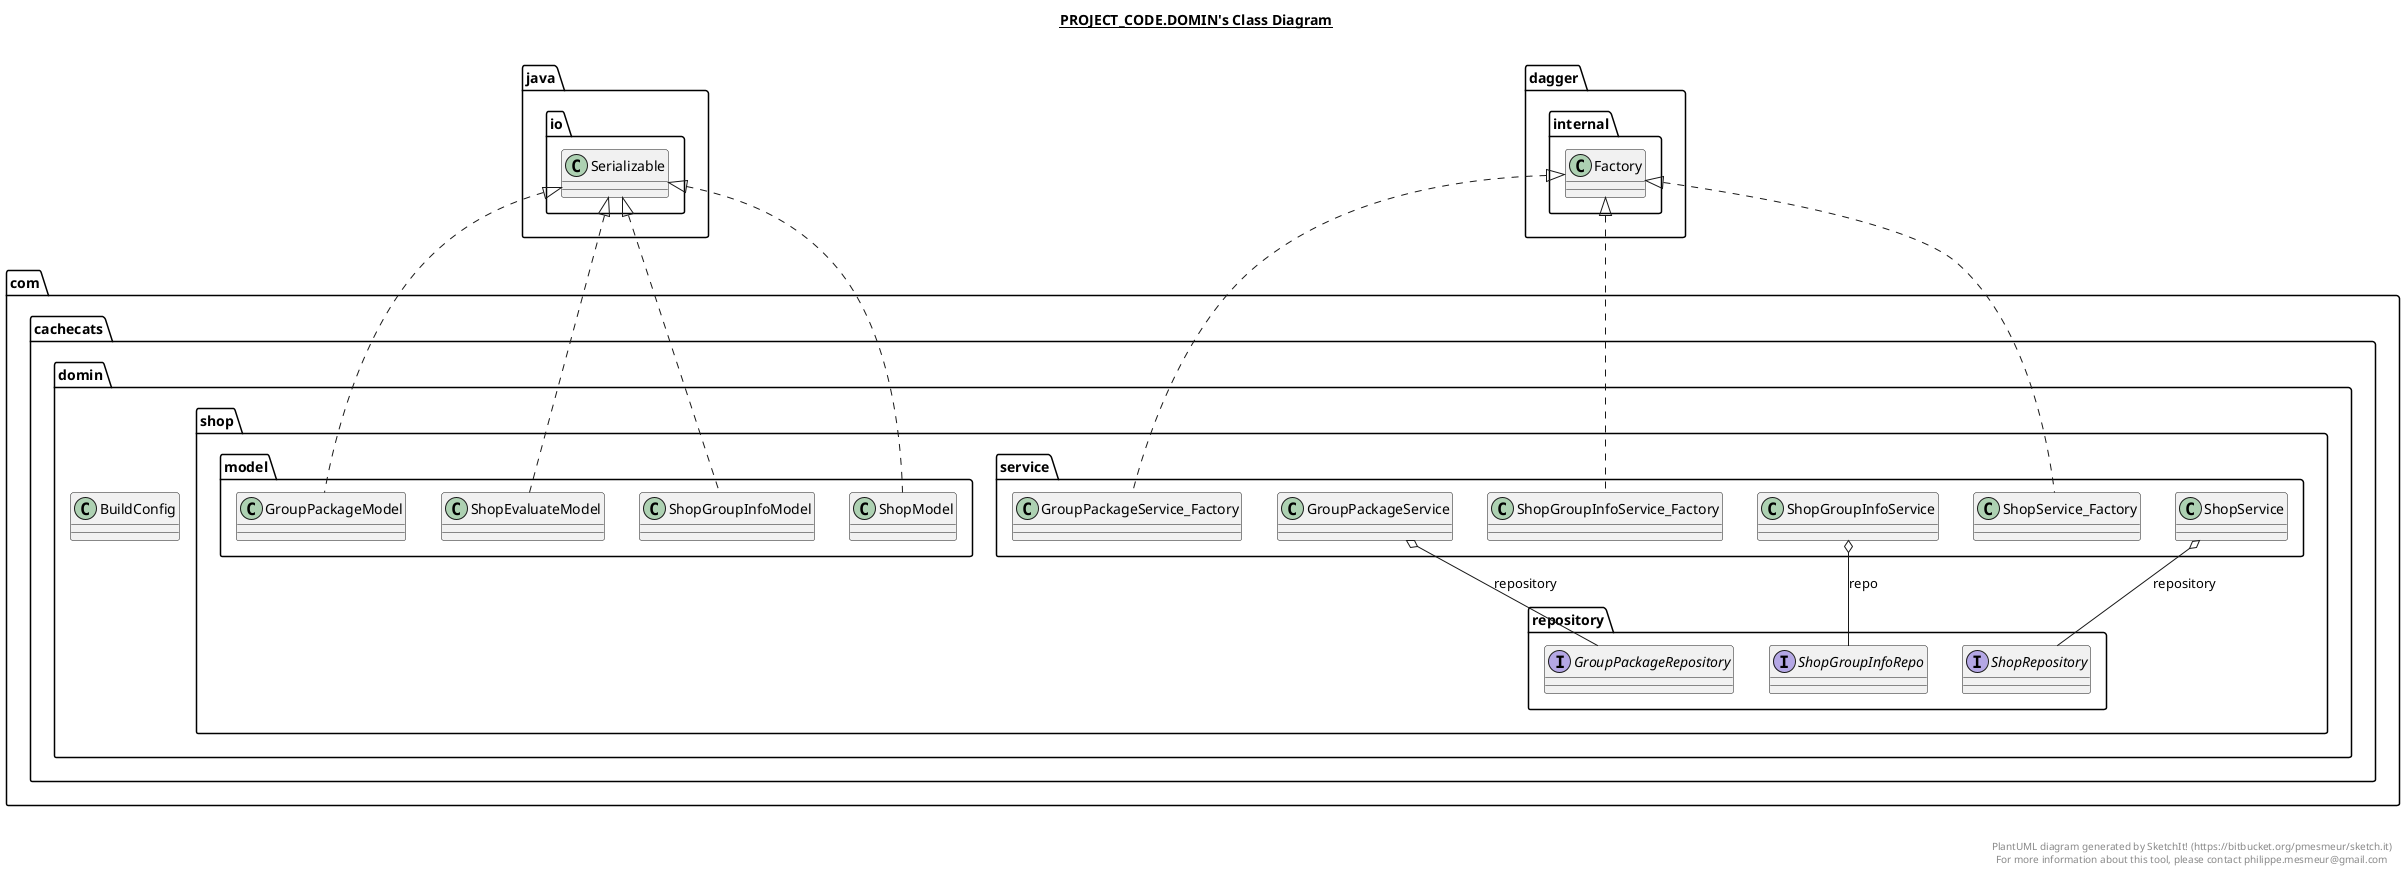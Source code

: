 @startuml

title __PROJECT_CODE.DOMIN's Class Diagram__\n

  namespace com.cachecats.domin {
    class com.cachecats.domin.BuildConfig {
    }
  }
  

  namespace com.cachecats.domin {
    namespace shop.model {
      class com.cachecats.domin.shop.model.GroupPackageModel {
      }
    }
  }
  

  namespace com.cachecats.domin {
    namespace shop.model {
      class com.cachecats.domin.shop.model.ShopEvaluateModel {
      }
    }
  }
  

  namespace com.cachecats.domin {
    namespace shop.model {
      class com.cachecats.domin.shop.model.ShopGroupInfoModel {
      }
    }
  }
  

  namespace com.cachecats.domin {
    namespace shop.model {
      class com.cachecats.domin.shop.model.ShopModel {
      }
    }
  }
  

  namespace com.cachecats.domin {
    namespace shop.repository {
      interface com.cachecats.domin.shop.repository.GroupPackageRepository {
      }
    }
  }
  

  namespace com.cachecats.domin {
    namespace shop.repository {
      interface com.cachecats.domin.shop.repository.ShopGroupInfoRepo {
      }
    }
  }
  

  namespace com.cachecats.domin {
    namespace shop.repository {
      interface com.cachecats.domin.shop.repository.ShopRepository {
      }
    }
  }
  

  namespace com.cachecats.domin {
    namespace shop.service {
      class com.cachecats.domin.shop.service.GroupPackageService {
      }
    }
  }
  

  namespace com.cachecats.domin {
    namespace shop.service {
      class com.cachecats.domin.shop.service.GroupPackageService_Factory {
      }
    }
  }
  

  namespace com.cachecats.domin {
    namespace shop.service {
      class com.cachecats.domin.shop.service.ShopGroupInfoService {
      }
    }
  }
  

  namespace com.cachecats.domin {
    namespace shop.service {
      class com.cachecats.domin.shop.service.ShopGroupInfoService_Factory {
      }
    }
  }
  

  namespace com.cachecats.domin {
    namespace shop.service {
      class com.cachecats.domin.shop.service.ShopService {
      }
    }
  }
  

  namespace com.cachecats.domin {
    namespace shop.service {
      class com.cachecats.domin.shop.service.ShopService_Factory {
      }
    }
  }
  

  com.cachecats.domin.shop.model.GroupPackageModel .up.|> java.io.Serializable
  com.cachecats.domin.shop.model.ShopEvaluateModel .up.|> java.io.Serializable
  com.cachecats.domin.shop.model.ShopGroupInfoModel .up.|> java.io.Serializable
  com.cachecats.domin.shop.model.ShopModel .up.|> java.io.Serializable
  com.cachecats.domin.shop.service.GroupPackageService o-- com.cachecats.domin.shop.repository.GroupPackageRepository : repository
  com.cachecats.domin.shop.service.GroupPackageService_Factory .up.|> dagger.internal.Factory
  com.cachecats.domin.shop.service.ShopGroupInfoService o-- com.cachecats.domin.shop.repository.ShopGroupInfoRepo : repo
  com.cachecats.domin.shop.service.ShopGroupInfoService_Factory .up.|> dagger.internal.Factory
  com.cachecats.domin.shop.service.ShopService o-- com.cachecats.domin.shop.repository.ShopRepository : repository
  com.cachecats.domin.shop.service.ShopService_Factory .up.|> dagger.internal.Factory


right footer


PlantUML diagram generated by SketchIt! (https://bitbucket.org/pmesmeur/sketch.it)
For more information about this tool, please contact philippe.mesmeur@gmail.com
endfooter

@enduml
